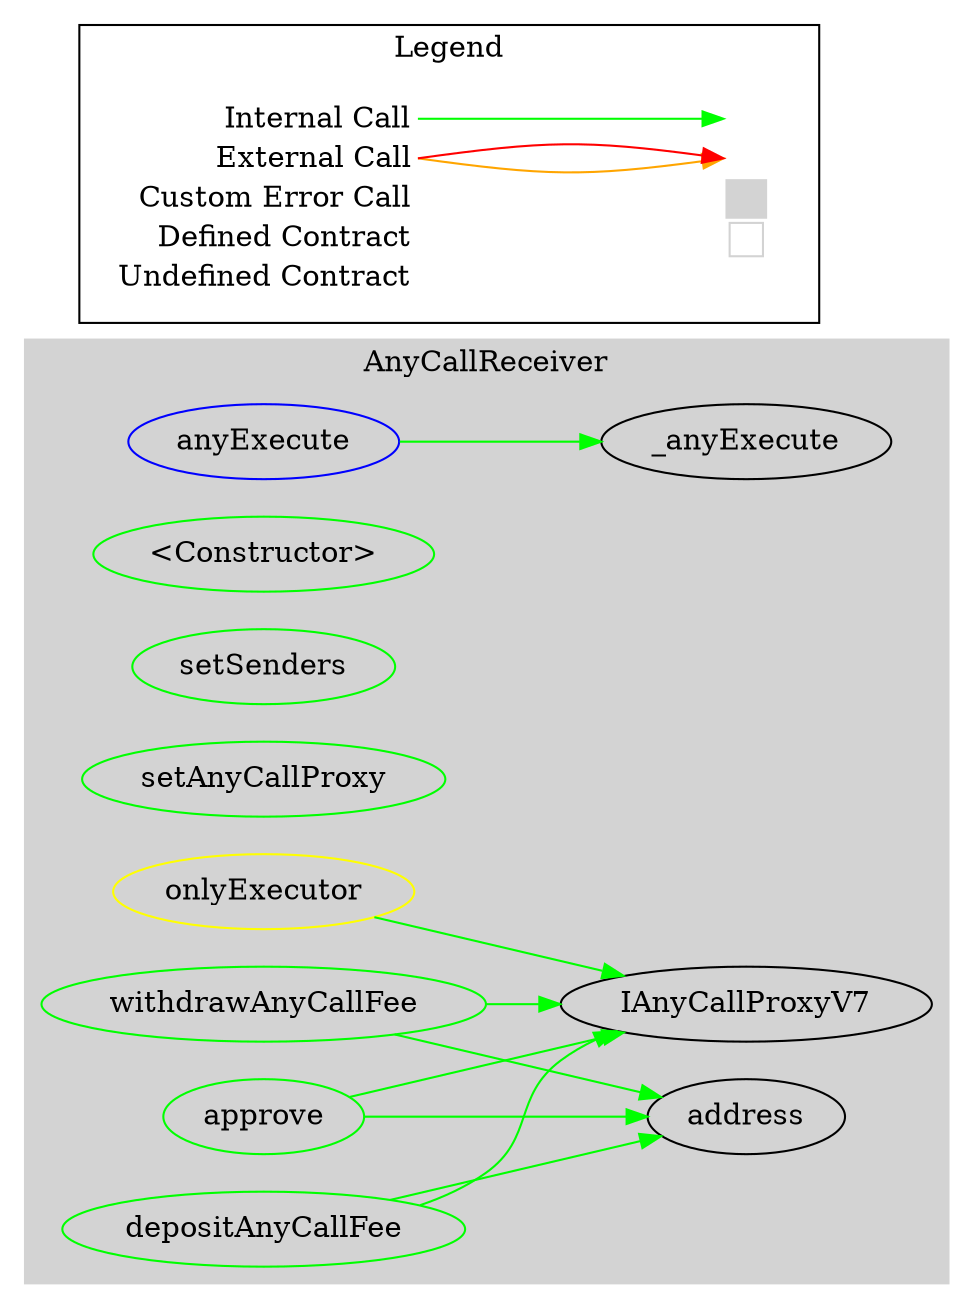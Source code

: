 digraph G {
  graph [ ratio = "auto", page = "100", compound =true ];
subgraph "clusterAnyCallReceiver" {
  graph [ label = "AnyCallReceiver", color = "lightgray", style = "filled", bgcolor = "lightgray" ];
  "AnyCallReceiver.onlyExecutor" [ label = "onlyExecutor", color = "yellow" ];
  "AnyCallReceiver.<Constructor>" [ label = "<Constructor>", color = "green" ];
  "AnyCallReceiver.setSenders" [ label = "setSenders", color = "green" ];
  "AnyCallReceiver.setAnyCallProxy" [ label = "setAnyCallProxy", color = "green" ];
  "AnyCallReceiver._anyExecute" [ label = "_anyExecute" ];
  "AnyCallReceiver.anyExecute" [ label = "anyExecute", color = "blue" ];
  "AnyCallReceiver.depositAnyCallFee" [ label = "depositAnyCallFee", color = "green" ];
  "AnyCallReceiver.withdrawAnyCallFee" [ label = "withdrawAnyCallFee", color = "green" ];
  "AnyCallReceiver.approve" [ label = "approve", color = "green" ];
  "AnyCallReceiver.IAnyCallProxyV7" [ label = "IAnyCallProxyV7" ];
  "AnyCallReceiver.address" [ label = "address" ];
}

  "AnyCallReceiver.onlyExecutor";
  "AnyCallReceiver.IAnyCallProxyV7";
  "AnyCallReceiver.anyExecute";
  "AnyCallReceiver._anyExecute";
  "AnyCallReceiver.depositAnyCallFee";
  "AnyCallReceiver.address";
  "AnyCallReceiver.withdrawAnyCallFee";
  "AnyCallReceiver.approve";
  "AnyCallReceiver.onlyExecutor" -> "AnyCallReceiver.IAnyCallProxyV7" [ color = "green" ];
  "AnyCallReceiver.anyExecute" -> "AnyCallReceiver._anyExecute" [ color = "green" ];
  "AnyCallReceiver.depositAnyCallFee" -> "AnyCallReceiver.IAnyCallProxyV7" [ color = "green" ];
  "AnyCallReceiver.depositAnyCallFee" -> "AnyCallReceiver.address" [ color = "green" ];
  "AnyCallReceiver.withdrawAnyCallFee" -> "AnyCallReceiver.IAnyCallProxyV7" [ color = "green" ];
  "AnyCallReceiver.withdrawAnyCallFee" -> "AnyCallReceiver.address" [ color = "green" ];
  "AnyCallReceiver.approve" -> "AnyCallReceiver.IAnyCallProxyV7" [ color = "green" ];
  "AnyCallReceiver.approve" -> "AnyCallReceiver.address" [ color = "green" ];


rankdir=LR
node [shape=plaintext]
subgraph cluster_01 { 
label = "Legend";
key [label=<<table border="0" cellpadding="2" cellspacing="0" cellborder="0">
  <tr><td align="right" port="i1">Internal Call</td></tr>
  <tr><td align="right" port="i2">External Call</td></tr>
  <tr><td align="right" port="i2">Custom Error Call</td></tr>
  <tr><td align="right" port="i3">Defined Contract</td></tr>
  <tr><td align="right" port="i4">Undefined Contract</td></tr>
  </table>>]
key2 [label=<<table border="0" cellpadding="2" cellspacing="0" cellborder="0">
  <tr><td port="i1">&nbsp;&nbsp;&nbsp;</td></tr>
  <tr><td port="i2">&nbsp;&nbsp;&nbsp;</td></tr>
  <tr><td port="i3" bgcolor="lightgray">&nbsp;&nbsp;&nbsp;</td></tr>
  <tr><td port="i4">
    <table border="1" cellborder="0" cellspacing="0" cellpadding="7" color="lightgray">
      <tr>
       <td></td>
      </tr>
     </table>
  </td></tr>
  </table>>]
key:i1:e -> key2:i1:w [color="green"]
key:i2:e -> key2:i2:w [color="orange"]
key:i2:e -> key2:i2:w [color="red"]
}
}

